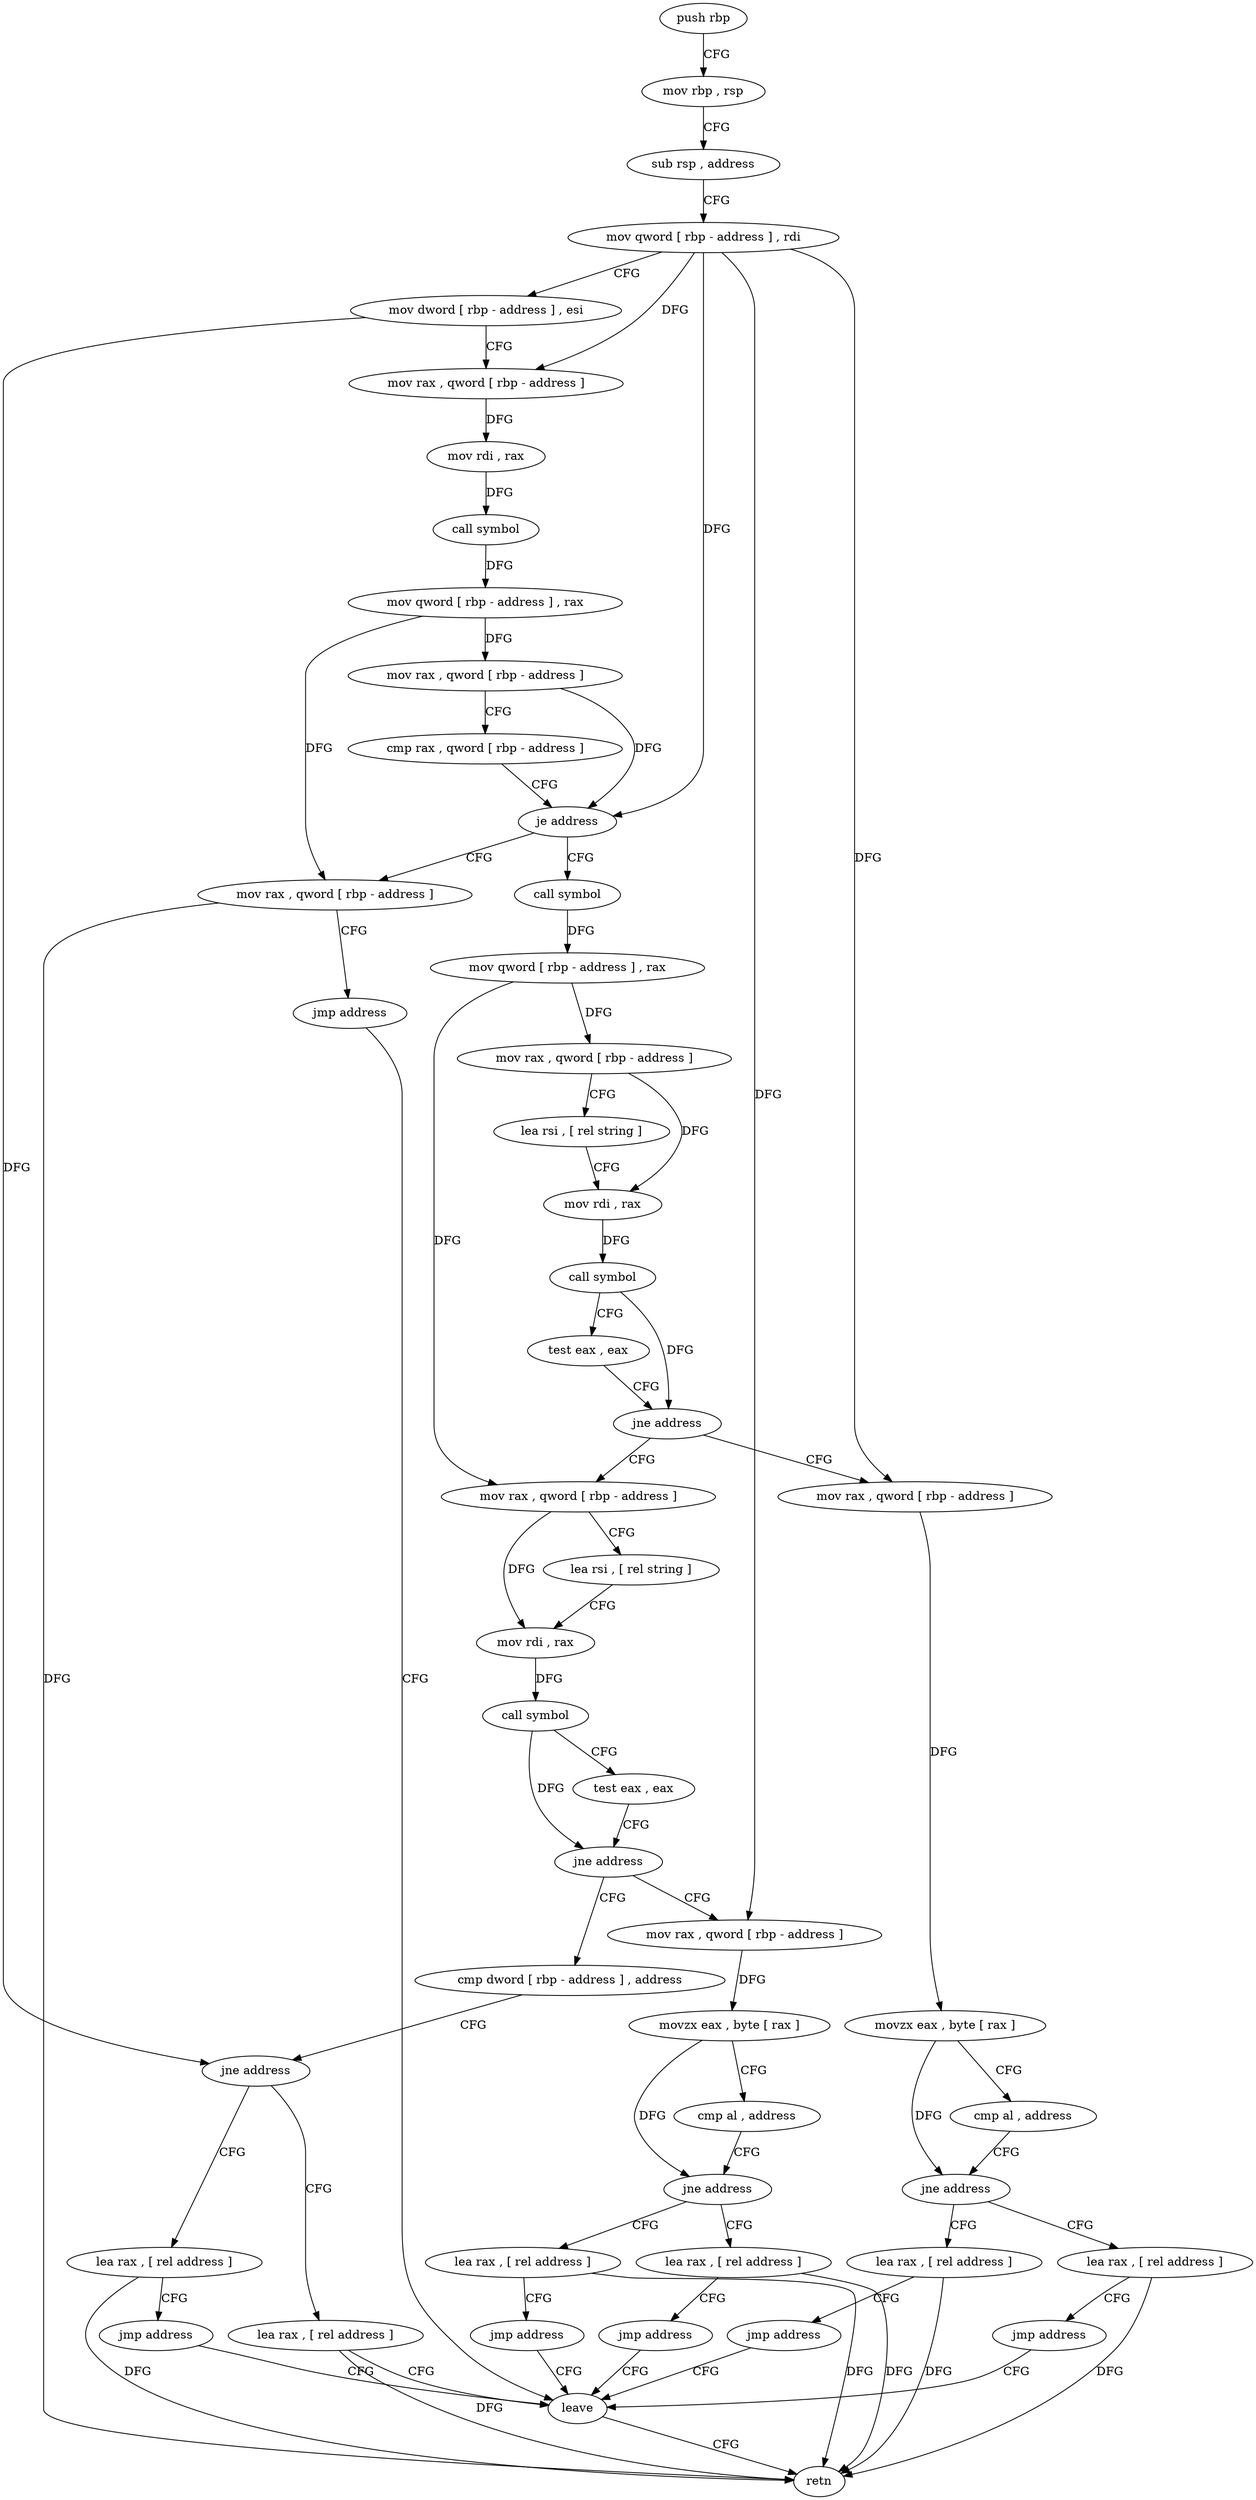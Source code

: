 digraph "func" {
"4228420" [label = "push rbp" ]
"4228421" [label = "mov rbp , rsp" ]
"4228424" [label = "sub rsp , address" ]
"4228428" [label = "mov qword [ rbp - address ] , rdi" ]
"4228432" [label = "mov dword [ rbp - address ] , esi" ]
"4228435" [label = "mov rax , qword [ rbp - address ]" ]
"4228439" [label = "mov rdi , rax" ]
"4228442" [label = "call symbol" ]
"4228447" [label = "mov qword [ rbp - address ] , rax" ]
"4228451" [label = "mov rax , qword [ rbp - address ]" ]
"4228455" [label = "cmp rax , qword [ rbp - address ]" ]
"4228459" [label = "je address" ]
"4228470" [label = "call symbol" ]
"4228461" [label = "mov rax , qword [ rbp - address ]" ]
"4228475" [label = "mov qword [ rbp - address ] , rax" ]
"4228479" [label = "mov rax , qword [ rbp - address ]" ]
"4228483" [label = "lea rsi , [ rel string ]" ]
"4228490" [label = "mov rdi , rax" ]
"4228493" [label = "call symbol" ]
"4228498" [label = "test eax , eax" ]
"4228500" [label = "jne address" ]
"4228531" [label = "mov rax , qword [ rbp - address ]" ]
"4228502" [label = "mov rax , qword [ rbp - address ]" ]
"4228465" [label = "jmp address" ]
"4228605" [label = "leave" ]
"4228535" [label = "lea rsi , [ rel string ]" ]
"4228542" [label = "mov rdi , rax" ]
"4228545" [label = "call symbol" ]
"4228550" [label = "test eax , eax" ]
"4228552" [label = "jne address" ]
"4228583" [label = "cmp dword [ rbp - address ] , address" ]
"4228554" [label = "mov rax , qword [ rbp - address ]" ]
"4228506" [label = "movzx eax , byte [ rax ]" ]
"4228509" [label = "cmp al , address" ]
"4228511" [label = "jne address" ]
"4228522" [label = "lea rax , [ rel address ]" ]
"4228513" [label = "lea rax , [ rel address ]" ]
"4228606" [label = "retn" ]
"4228587" [label = "jne address" ]
"4228598" [label = "lea rax , [ rel address ]" ]
"4228589" [label = "lea rax , [ rel address ]" ]
"4228558" [label = "movzx eax , byte [ rax ]" ]
"4228561" [label = "cmp al , address" ]
"4228563" [label = "jne address" ]
"4228574" [label = "lea rax , [ rel address ]" ]
"4228565" [label = "lea rax , [ rel address ]" ]
"4228529" [label = "jmp address" ]
"4228520" [label = "jmp address" ]
"4228596" [label = "jmp address" ]
"4228581" [label = "jmp address" ]
"4228572" [label = "jmp address" ]
"4228420" -> "4228421" [ label = "CFG" ]
"4228421" -> "4228424" [ label = "CFG" ]
"4228424" -> "4228428" [ label = "CFG" ]
"4228428" -> "4228432" [ label = "CFG" ]
"4228428" -> "4228435" [ label = "DFG" ]
"4228428" -> "4228459" [ label = "DFG" ]
"4228428" -> "4228502" [ label = "DFG" ]
"4228428" -> "4228554" [ label = "DFG" ]
"4228432" -> "4228435" [ label = "CFG" ]
"4228432" -> "4228587" [ label = "DFG" ]
"4228435" -> "4228439" [ label = "DFG" ]
"4228439" -> "4228442" [ label = "DFG" ]
"4228442" -> "4228447" [ label = "DFG" ]
"4228447" -> "4228451" [ label = "DFG" ]
"4228447" -> "4228461" [ label = "DFG" ]
"4228451" -> "4228455" [ label = "CFG" ]
"4228451" -> "4228459" [ label = "DFG" ]
"4228455" -> "4228459" [ label = "CFG" ]
"4228459" -> "4228470" [ label = "CFG" ]
"4228459" -> "4228461" [ label = "CFG" ]
"4228470" -> "4228475" [ label = "DFG" ]
"4228461" -> "4228465" [ label = "CFG" ]
"4228461" -> "4228606" [ label = "DFG" ]
"4228475" -> "4228479" [ label = "DFG" ]
"4228475" -> "4228531" [ label = "DFG" ]
"4228479" -> "4228483" [ label = "CFG" ]
"4228479" -> "4228490" [ label = "DFG" ]
"4228483" -> "4228490" [ label = "CFG" ]
"4228490" -> "4228493" [ label = "DFG" ]
"4228493" -> "4228498" [ label = "CFG" ]
"4228493" -> "4228500" [ label = "DFG" ]
"4228498" -> "4228500" [ label = "CFG" ]
"4228500" -> "4228531" [ label = "CFG" ]
"4228500" -> "4228502" [ label = "CFG" ]
"4228531" -> "4228535" [ label = "CFG" ]
"4228531" -> "4228542" [ label = "DFG" ]
"4228502" -> "4228506" [ label = "DFG" ]
"4228465" -> "4228605" [ label = "CFG" ]
"4228605" -> "4228606" [ label = "CFG" ]
"4228535" -> "4228542" [ label = "CFG" ]
"4228542" -> "4228545" [ label = "DFG" ]
"4228545" -> "4228550" [ label = "CFG" ]
"4228545" -> "4228552" [ label = "DFG" ]
"4228550" -> "4228552" [ label = "CFG" ]
"4228552" -> "4228583" [ label = "CFG" ]
"4228552" -> "4228554" [ label = "CFG" ]
"4228583" -> "4228587" [ label = "CFG" ]
"4228554" -> "4228558" [ label = "DFG" ]
"4228506" -> "4228509" [ label = "CFG" ]
"4228506" -> "4228511" [ label = "DFG" ]
"4228509" -> "4228511" [ label = "CFG" ]
"4228511" -> "4228522" [ label = "CFG" ]
"4228511" -> "4228513" [ label = "CFG" ]
"4228522" -> "4228529" [ label = "CFG" ]
"4228522" -> "4228606" [ label = "DFG" ]
"4228513" -> "4228520" [ label = "CFG" ]
"4228513" -> "4228606" [ label = "DFG" ]
"4228587" -> "4228598" [ label = "CFG" ]
"4228587" -> "4228589" [ label = "CFG" ]
"4228598" -> "4228605" [ label = "CFG" ]
"4228598" -> "4228606" [ label = "DFG" ]
"4228589" -> "4228596" [ label = "CFG" ]
"4228589" -> "4228606" [ label = "DFG" ]
"4228558" -> "4228561" [ label = "CFG" ]
"4228558" -> "4228563" [ label = "DFG" ]
"4228561" -> "4228563" [ label = "CFG" ]
"4228563" -> "4228574" [ label = "CFG" ]
"4228563" -> "4228565" [ label = "CFG" ]
"4228574" -> "4228581" [ label = "CFG" ]
"4228574" -> "4228606" [ label = "DFG" ]
"4228565" -> "4228572" [ label = "CFG" ]
"4228565" -> "4228606" [ label = "DFG" ]
"4228529" -> "4228605" [ label = "CFG" ]
"4228520" -> "4228605" [ label = "CFG" ]
"4228596" -> "4228605" [ label = "CFG" ]
"4228581" -> "4228605" [ label = "CFG" ]
"4228572" -> "4228605" [ label = "CFG" ]
}
